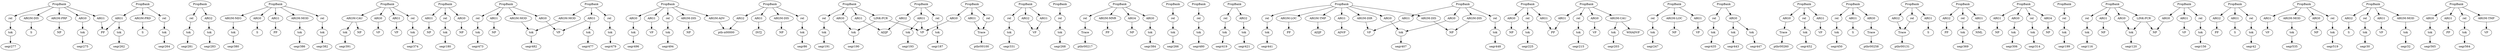 digraph {
   pbn72 [ label="rel" ]
   pbn73 [ label="PropBank" ]
   pbn70 [ label="ARGM-DIS" ]
   ptbn00391 [ label="tok" ]
  ptbn00391 -> segr386
   pbn71 [ label="ARGM-PRP" ]
   pbn101 [ label="ARGM-CAU" ]
   pbn100 [ label="PropBank" ]
   ptbn00184 [ label="NP" ]
   ptbn00185 [ label="NP" ]
   ptbn00494 [ label="VP" ]
   ptbn00499 [ label="NP" ]
   ptbn00189 [ label="VP" ]
   ptbn00491 [ label="tok" ]
  ptbn00491 -> segr482
   ptbn00186 [ label="tok" ]
  ptbn00186 -> segr180
   ptbn00088 [ label="tok" ]
  ptbn00088 -> segr86
   pbn79 [ label="rel" ]
   pbn78 [ label="ARG2" ]
   pbn77 [ label="ARG1" ]
   pbn76 [ label="PropBank" ]
   ptbn00397 [ label="S" ]
   pbn75 [ label="rel" ]
   pbn74 [ label="ARG2" ]
   ptbn00395 [ label="tok" ]
  ptbn00395 -> segr391
   pbn60 [ label="rel" ]
   ptbn00381 [ label="Trace" ]
  ptbn00381 -> ptbr00217
   pbn61 [ label="PropBank" ]
   pbn62 [ label="rel" ]
   ptbn00483 [ label="tok" ]
  ptbn00483 -> segr473
   ptbn00193 [ label="tok" ]
  ptbn00193 -> segr187
   ptbn00195 [ label="tok" ]
  ptbn00195 -> segr190
   ptbn00196 [ label="tok" ]
  ptbn00196 -> segr191
   ptbn00487 [ label="tok" ]
  ptbn00487 -> segr477
   ptbn00488 [ label="tok" ]
  ptbn00488 -> segr479
   ptbn00282 [ label="tok" ]
  ptbn00282 -> segr283
   ptbn00489 [ label="tok" ]
  ptbn00489 -> segr480
   ptbn00192 [ label="ADJP" ]
   ptbn00284 [ label="NP" ]
   ptbn00197 [ label="tok" ]
  ptbn00197 -> segr193
   ptbn00481 [ label="NP" ]
   pbn68 [ label="ARG0" ]
   ptbn00389 [ label="tok" ]
  ptbn00389 -> segr384
   pbn67 [ label="PropBank" ]
   pbn69 [ label="ARG1" ]
   pbn64 [ label="ARG1" ]
   ptbn00385 [ label="tok" ]
  ptbn00385 -> segr380
   pbn63 [ label="PropBank" ]
   pbn66 [ label="ARGM-PRD" ]
   ptbn00387 [ label="tok" ]
  ptbn00387 -> segr382
   pbn65 [ label="rel" ]
   ptbn00386 [ label="PP" ]
   pbn123 [ label="rel" ]
   pbn122 [ label="ARG2" ]
   pbn121 [ label="PropBank" ]
   pbn120 [ label="ARGM-DIR" ]
   pbn50 [ label="rel" ]
   pbn51 [ label="PropBank" ]
   ptbn00279 [ label="tok" ]
  ptbn00279 -> segr281
   ptbn00277 [ label="PP" ]
   ptbn00276 [ label="tok" ]
  ptbn00276 -> segr277
   ptbn00275 [ label="tok" ]
  ptbn00275 -> segr275
   pbn119 [ label="rel" ]
   pbn55 [ label="PropBank" ]
   pbn54 [ label="rel" ]
   pbn117 [ label="ARGM-LOC" ]
   pbn53 [ label="ARG1" ]
   pbn118 [ label="ARGM-TMP" ]
   pbn52 [ label="ARG0" ]
   pbn115 [ label="ARG1" ]
   pbn59 [ label="PropBank" ]
   pbn116 [ label="ARGM-DIS" ]
   pbn58 [ label="rel" ]
   pbn113 [ label="PropBank" ]
   pbn57 [ label="ARGM-LOC" ]
   pbn114 [ label="ARG0" ]
   pbn56 [ label="ARG1" ]
   pbn110 [ label="PropBank" ]
   pbn112 [ label="rel" ]
   pbn111 [ label="ARG0" ]
   pbn40 [ label="ARG1" ]
   ptbn00260 [ label="S" ]
   ptbn00262 [ label="tok" ]
  ptbn00262 -> segr262
   ptbn00462 [ label="Trace" ]
  ptbn00462 -> ptbr00260
   ptbn00463 [ label="VP" ]
   ptbn00464 [ label="tok" ]
  ptbn00464 -> segr452
   pbn49 [ label="ARG1" ]
   ptbn00267 [ label="tok" ]
  ptbn00267 -> segr266
   ptbn00460 [ label="S" ]
   ptbn00269 [ label="tok" ]
  ptbn00269 -> segr268
   ptbn00265 [ label="tok" ]
  ptbn00265 -> segr264
   pbn42 [ label="PropBank" ]
   pbn106 [ label="ARG0" ]
   pbn41 [ label="rel" ]
   pbn107 [ label="ARG1" ]
   pbn44 [ label="ARG2" ]
   pbn108 [ label="ARGM-DIS" ]
   pbn43 [ label="ARG1" ]
   pbn109 [ label="rel" ]
   pbn46 [ label="PropBank" ]
   pbn102 [ label="ARG0" ]
   pbn45 [ label="rel" ]
   pbn103 [ label="ARG1" ]
   pbn48 [ label="ARG0" ]
   pbn104 [ label="rel" ]
   pbn47 [ label="ARGM-CAU" ]
   pbn105 [ label="PropBank" ]
   ptbn00250 [ label="tok" ]
  ptbn00250 -> segr247
   ptbn00357 [ label="NP" ]
   ptbn00249 [ label="NP" ]
   ptbn00247 [ label="VP" ]
   pbn91 [ label="PropBank" ]
   pbn90 [ label="ARGM-NEG" ]
   pbn95 [ label="rel" ]
   ptbn00372 [ label="NP" ]
   pbn94 [ label="ARGM-MNR" ]
   ptbn00371 [ label="tok" ]
  ptbn00371 -> segr369
   pbn93 [ label="ARG4" ]
   ptbn00370 [ label="PP" ]
   pbn92 [ label="ARG0" ]
   pbn98 [ label="ARG2" ]
   pbn99 [ label="rel" ]
   ptbn00376 [ label="tok" ]
  ptbn00376 -> segr374
   pbn96 [ label="PropBank" ]
   pbn97 [ label="ARG1" ]
   ptbn00374 [ label="VP" ]
   ptbn00377 [ label="VP" ]
   ptbn00234 [ label="Trace" ]
  ptbn00234 -> ptbr00131
   ptbn00230 [ label="tok" ]
  ptbn00230 -> segr225
   pbn80 [ label="PropBank" ]
   pbn82 [ label="ARG1" ]
   pbn81 [ label="ARG0" ]
   pbn84 [ label="rel" ]
   pbn83 [ label="ARG4" ]
   ptbn00360 [ label="PP" ]
   pbn85 [ label="PropBank" ]
   pbn86 [ label="ARG0" ]
   pbn87 [ label="ARG1" ]
   pbn88 [ label="ARGM-MOD" ]
   ptbn00365 [ label="NML" ]
   ptbn00227 [ label="NP" ]
   pbn89 [ label="rel" ]
   ptbn00225 [ label="PP" ]
   ptbn00221 [ label="tok" ]
  ptbn00221 -> segr215
   ptbn00202 [ label="S" ]
   ptbn00305 [ label="VP" ]
   ptbn00200 [ label="tok" ]
  ptbn00200 -> segr199
   ptbn00308 [ label="tok" ]
  ptbn00308 -> segr306
   ptbn00000 [ label="ptb-n00000" ]
   ptbn00208 [ label="WHADVP" ]
   ptbn00206 [ label="tok" ]
  ptbn00206 -> segr203
   ptbn00109 [ label="NP" ]
   ptbn00502 [ label="VP" ]
   ptbn00508 [ label="tok" ]
  ptbn00508 -> segr496
   pbn2 [ label="ARG2" ]
   pbn1 [ label="ARG1" ]
   ptbn00506 [ label="tok" ]
  ptbn00506 -> segr494
   pbn0 [ label="PropBank" ]
   ptbn00315 [ label="tok" ]
  ptbn00315 -> segr314
   ptbn00114 [ label="tok" ]
  ptbn00114 -> segr116
   ptbn00319 [ label="NP" ]
   ptbn00119 [ label="VP" ]
   ptbn00118 [ label="tok" ]
  ptbn00118 -> segr120
   ptbn00314 [ label="NP" ]
   ptbn00218 [ label="VP" ]
   ptbn00418 [ label="NP" ]
   ptbn00417 [ label="tok" ]
  ptbn00417 -> segr407
   ptbn00326 [ label="tok" ]
  ptbn00326 -> segr331
   ptbn00529 [ label="VP" ]
   ptbn00527 [ label="NP" ]
   pbn7 [ label="ARG2" ]
   pbn8 [ label="rel" ]
   pbn9 [ label="PropBank" ]
   pbn3 [ label="rel" ]
   pbn4 [ label="PropBank" ]
   pbn5 [ label="ARG1" ]
   pbn6 [ label="ARGM-MOD" ]
   ptbn00331 [ label="S" ]
   ptbn00530 [ label="tok" ]
  ptbn00530 -> segr519
   pbn34 [ label="ARG0" ]
   ptbn00043 [ label="PP" ]
   pbn35 [ label="ARG1" ]
   pbn129 [ label="ARG0" ]
   pbn36 [ label="LINK-PCR" ]
   pbn128 [ label="PropBank" ]
   pbn37 [ label="rel" ]
   ptbn00046 [ label="tok" ]
  ptbn00046 -> segr42
   pbn127 [ label="rel" ]
   pbn30 [ label="ARG1" ]
   pbn126 [ label="ARG1" ]
   pbn31 [ label="ARG2" ]
   pbn125 [ label="ARG0" ]
   pbn32 [ label="rel" ]
   ptbn00049 [ label="INTJ" ]
   pbn124 [ label="PropBank" ]
   pbn33 [ label="PropBank" ]
   ptbn00146 [ label="tok" ]
  ptbn00146 -> segr156
   pbn38 [ label="PropBank" ]
   pbn39 [ label="ARG0" ]
   ptbn00549 [ label="VP" ]
   ptbn00444 [ label="tok" ]
  ptbn00444 -> segr435
   pbn133 [ label="ARG0" ]
   pbn134 [ label="ARG1" ]
   pbn131 [ label="rel" ]
   pbn132 [ label="PropBank" ]
   ptbn00545 [ label="tok" ]
  ptbn00545 -> segr535
   pbn130 [ label="ARG1" ]
   ptbn00449 [ label="tok" ]
  ptbn00449 -> segr441
   pbn25 [ label="ARG1" ]
   pbn139 [ label="rel" ]
   pbn26 [ label="rel" ]
   pbn23 [ label="PropBank" ]
   pbn24 [ label="ARG0" ]
   pbn136 [ label="rel" ]
   pbn21 [ label="LINK-PCR" ]
   pbn135 [ label="ARGM-DIS" ]
   pbn22 [ label="rel" ]
   pbn138 [ label="PropBank" ]
   pbn137 [ label="ARGM-ADV" ]
   pbn20 [ label="ARG1" ]
   pbn29 [ label="PropBank" ]
   pbn27 [ label="PropBank" ]
   ptbn00154 [ label="NP" ]
   pbn28 [ label="rel" ]
   ptbn00454 [ label="tok" ]
  ptbn00454 -> segr448
   ptbn00457 [ label="Trace" ]
  ptbn00457 -> ptbr00258
   ptbn00451 [ label="tok" ]
  ptbn00451 -> segr443
   ptbn00453 [ label="tok" ]
  ptbn00453 -> segr447
   pbn142 [ label="ARGM-MOD" ]
   pbn143 [ label="rel" ]
   pbn144 [ label="PropBank" ]
   pbn145 [ label="ARG0" ]
   ptbn00459 [ label="tok" ]
  ptbn00459 -> segr450
   ptbn00052 [ label="NP" ]
   pbn140 [ label="PropBank" ]
   ptbn00555 [ label="PP" ]
   pbn141 [ label="ARG1" ]
   pbn149 [ label="PropBank" ]
   pbn148 [ label="rel" ]
   pbn147 [ label="ARGM-MOD" ]
   pbn10 [ label="ARG1" ]
   pbn146 [ label="ARG1" ]
   pbn11 [ label="ARGM-DIS" ]
   pbn12 [ label="ARG2" ]
   pbn13 [ label="rel" ]
   ptbn00023 [ label="S" ]
   pbn14 [ label="PropBank" ]
   ptbn00024 [ label="S" ]
   pbn15 [ label="ARG0" ]
   pbn16 [ label="ARG1" ]
   pbn17 [ label="rel" ]
   pbn18 [ label="PropBank" ]
   pbn19 [ label="ARG0" ]
   pbn151 [ label="ARG1" ]
   ptbn00428 [ label="PP" ]
   pbn152 [ label="ARGM-MOD" ]
   ptbn00426 [ label="ADJP" ]
   pbn150 [ label="ARG0" ]
   pbn155 [ label="ARG0" ]
   pbn156 [ label="ARG1" ]
   pbn153 [ label="rel" ]
   pbn154 [ label="PropBank" ]
   pbn158 [ label="rel" ]
   pbn157 [ label="ARGM-TMP" ]
   ptbn00036 [ label="VP" ]
   ptbn00035 [ label="tok" ]
  ptbn00035 -> segr32
   ptbn00032 [ label="tok" ]
  ptbn00032 -> segr30
   ptbn00178 [ label="Trace" ]
  ptbn00178 -> ptbr00100
   ptbn00433 [ label="tok" ]
  ptbn00433 -> segr421
   ptbn00432 [ label="tok" ]
  ptbn00432 -> segr419
   ptbn00575 [ label="tok" ]
  ptbn00575 -> segr565
   ptbn00436 [ label="VP" ]
   ptbn00438 [ label="ADVP" ]
   ptbn00574 [ label="tok" ]
  ptbn00574 -> segr564
   { rank=same; }
   pbn91 -> pbn95
   pbn94 -> ptbn00360
   pbn127 -> ptbn00459
   pbn124 -> pbn127
   pbn126 -> ptbn00460
   pbn132 -> pbn133
   pbn128 -> pbn131
   pbn131 -> ptbn00464
   pbn128 -> pbn130
   pbn130 -> ptbn00463
   pbn128 -> pbn129
   pbn129 -> ptbn00462
   pbn90 -> ptbn00385
   pbn91 -> pbn92
   pbn89 -> ptbn00387
   pbn85 -> pbn90
   pbn93 -> ptbn00357
   pbn91 -> pbn94
   pbn92 -> ptbn00389
   pbn91 -> pbn93
   pbn88 -> ptbn00391
   pbn85 -> pbn88
   pbn85 -> pbn89
   pbn83 -> ptbn00319
   pbn80 -> pbn84
   pbn84 -> ptbn00315
   pbn85 -> pbn86
   pbn86 -> ptbn00397
   pbn85 -> pbn87
   pbn87 -> ptbn00386
   pbn12 -> ptbn00000
   pbn9 -> pbn12
   pbn11 -> ptbn00052
   pbn80 -> pbn83
   pbn9 -> pbn11
   pbn82 -> ptbn00314
   pbn10 -> ptbn00049
   pbn80 -> pbn82
   pbn9 -> pbn10
   pbn81 -> ptbn00308
   pbn139 -> ptbn00489
   pbn8 -> ptbn00032
   pbn4 -> pbn8
   pbn7 -> ptbn00024
   pbn4 -> pbn7
   pbn140 -> pbn142
   pbn141 -> ptbn00487
   pbn141 -> ptbn00494
   pbn140 -> pbn141
   pbn143 -> ptbn00488
   pbn144 -> pbn145
   pbn142 -> ptbn00491
   pbn140 -> pbn143
   pbn145 -> ptbn00494
   pbn79 -> ptbn00326
   pbn80 -> pbn81
   pbn78 -> ptbn00305
   pbn76 -> pbn79
   pbn77 -> ptbn00305
   pbn76 -> pbn78
   pbn19 -> ptbn00118
   pbn76 -> pbn77
   pbn14 -> pbn17
   pbn74 -> ptbn00282
   pbn16 -> ptbn00119
   pbn73 -> pbn74
   pbn18 -> pbn19
   pbn75 -> ptbn00279
   pbn17 -> ptbn00146
   pbn73 -> pbn75
   pbn14 -> pbn15
   pbn13 -> ptbn00088
   pbn14 -> pbn16
   pbn15 -> ptbn00154
   pbn132 -> pbn134
   pbn133 -> ptbn00508
   pbn132 -> pbn135
   pbn9 -> pbn13
   pbn134 -> ptbn00502
   pbn135 -> ptbn00499
   pbn132 -> pbn136
   pbn136 -> ptbn00506
   pbn132 -> pbn137
   pbn137 -> ptbn00000
   pbn138 -> pbn139
   pbn67 -> pbn71
   pbn71 -> ptbn00284
   pbn67 -> pbn72
   pbn72 -> ptbn00276
   pbn70 -> ptbn00331
   pbn155 -> ptbn00575
   pbn18 -> pbn20
   pbn154 -> pbn156
   pbn20 -> ptbn00109
   pbn153 -> ptbn00530
   pbn154 -> pbn155
   pbn152 -> ptbn00545
   pbn21 -> ptbn00118
   pbn149 -> pbn153
   pbn18 -> pbn22
   pbn18 -> pbn21
   pbn149 -> pbn152
   pbn21 -> ptbn00154
   pbn24 -> ptbn00185
   pbn68 -> ptbn00275
   pbn23 -> pbn25
   pbn67 -> pbn69
   pbn22 -> ptbn00114
   pbn66 -> ptbn00260
   pbn23 -> pbn24
   pbn67 -> pbn68
   pbn69 -> ptbn00277
   pbn67 -> pbn70
   pbn63 -> pbn66
   pbn65 -> ptbn00265
   pbn63 -> pbn65
   pbn64 -> ptbn00262
   pbn157 -> ptbn00549
   pbn154 -> pbn157
   pbn156 -> ptbn00555
   pbn144 -> pbn147
   pbn147 -> ptbn00491
   pbn25 -> ptbn00184
   pbn144 -> pbn148
   pbn23 -> pbn26
   pbn148 -> ptbn00483
   pbn26 -> ptbn00186
   pbn27 -> pbn28
   pbn28 -> ptbn00200
   pbn144 -> pbn146
   pbn29 -> pbn30
   pbn146 -> ptbn00481
   pbn30 -> ptbn00189
   pbn30 -> ptbn00197
   pbn29 -> pbn31
   pbn31 -> ptbn00192
   pbn6 -> ptbn00035
   pbn4 -> pbn6
   pbn5 -> ptbn00036
   pbn4 -> pbn5
   pbn3 -> ptbn00046
   pbn2 -> ptbn00043
   pbn0 -> pbn3
   pbn1 -> ptbn00023
   pbn0 -> pbn2
   pbn0 -> pbn1
   pbn150 -> ptbn00527
   pbn149 -> pbn150
   pbn151 -> ptbn00529
   pbn149 -> pbn151
   pbn33 -> pbn36
   pbn36 -> ptbn00189
   pbn33 -> pbn35
   pbn35 -> ptbn00192
   pbn33 -> pbn34
   pbn34 -> ptbn00195
   pbn29 -> pbn32
   pbn32 -> ptbn00193
   pbn36 -> ptbn00195
   pbn33 -> pbn37
   pbn37 -> ptbn00196
   pbn154 -> pbn158
   pbn38 -> pbn41
   pbn158 -> ptbn00574
   pbn41 -> ptbn00178
   pbn42 -> pbn43
   pbn43 -> ptbn00202
   pbn38 -> pbn39
   pbn39 -> ptbn00189
   pbn38 -> pbn40
   pbn40 -> ptbn00178
   pbn42 -> pbn44
   pbn42 -> pbn45
   pbn44 -> ptbn00234
   pbn55 -> pbn58
   pbn58 -> ptbn00250
   pbn55 -> pbn57
   pbn101 -> ptbn00395
   pbn57 -> ptbn00249
   pbn95 -> ptbn00381
   pbn98 -> ptbn00370
   pbn56 -> ptbn00247
   pbn96 -> pbn98
   pbn55 -> pbn56
   pbn97 -> ptbn00365
   pbn54 -> ptbn00230
   pbn96 -> pbn97
   pbn51 -> pbn54
   pbn101 -> ptbn00372
   pbn53 -> ptbn00225
   pbn100 -> pbn101
   pbn51 -> pbn53
   pbn99 -> ptbn00371
   pbn52 -> ptbn00227
   pbn96 -> pbn99
   pbn46 -> pbn50
   pbn50 -> ptbn00221
   pbn51 -> pbn52
   pbn102 -> ptbn00377
   pbn100 -> pbn102
   pbn48 -> ptbn00218
   pbn103 -> ptbn00374
   pbn46 -> pbn48
   pbn100 -> pbn103
   pbn49 -> ptbn00225
   pbn104 -> ptbn00376
   pbn46 -> pbn49
   pbn100 -> pbn104
   pbn46 -> pbn47
   pbn106 -> ptbn00417
   pbn45 -> ptbn00234
   pbn105 -> pbn106
   pbn47 -> ptbn00206
   pbn107 -> ptbn00436
   pbn47 -> ptbn00208
   pbn105 -> pbn107
   pbn105 -> pbn109
   pbn108 -> ptbn00418
   pbn105 -> pbn108
   pbn113 -> pbn114
   pbn112 -> ptbn00444
   pbn110 -> pbn112
   pbn111 -> ptbn00451
   pbn111 -> ptbn00453
   pbn110 -> pbn111
   pbn109 -> ptbn00454
   pbn113 -> pbn115
   pbn114 -> ptbn00417
   pbn113 -> pbn116
   pbn115 -> ptbn00438
   pbn60 -> ptbn00269
   pbn113 -> pbn119
   pbn59 -> pbn60
   pbn118 -> ptbn00426
   pbn62 -> ptbn00267
   pbn61 -> pbn62
   pbn64 -> ptbn00277
   pbn113 -> pbn117
   pbn63 -> pbn64
   pbn116 -> ptbn00418
   pbn113 -> pbn118
   pbn117 -> ptbn00428
   pbn124 -> pbn125
   pbn125 -> ptbn00457
   pbn121 -> pbn123
   pbn123 -> ptbn00432
   pbn124 -> pbn126
   pbn119 -> ptbn00449
   pbn121 -> pbn122
   pbn122 -> ptbn00433
   pbn113 -> pbn120
   pbn120 -> ptbn00436
}
